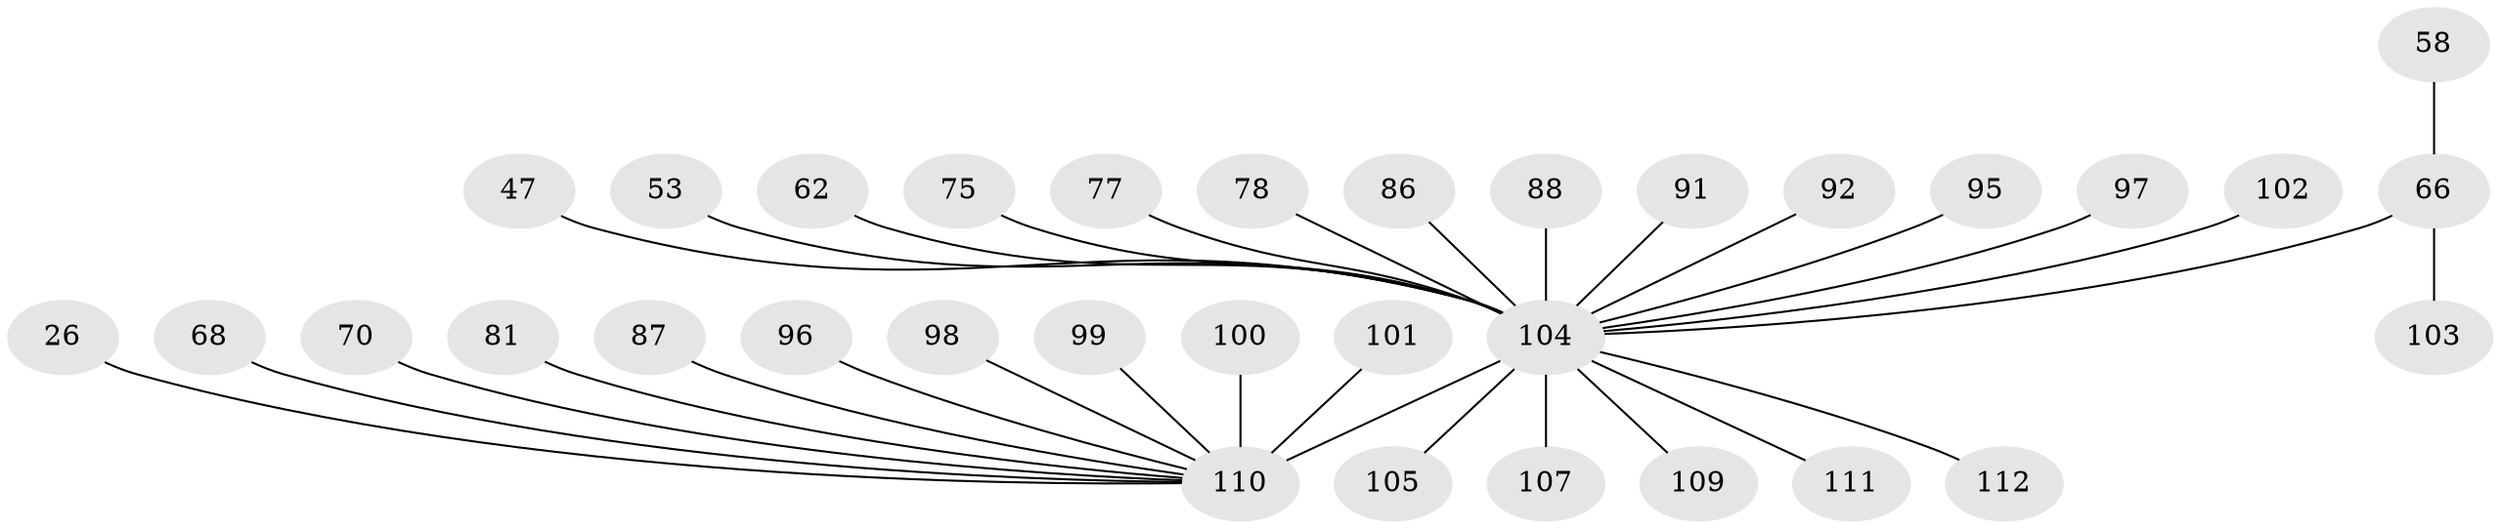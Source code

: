 // original degree distribution, {5: 0.05357142857142857, 6: 0.017857142857142856, 7: 0.008928571428571428, 3: 0.16071428571428573, 8: 0.017857142857142856, 4: 0.0625, 1: 0.41964285714285715, 2: 0.25892857142857145}
// Generated by graph-tools (version 1.1) at 2025/45/03/04/25 21:45:49]
// undirected, 33 vertices, 32 edges
graph export_dot {
graph [start="1"]
  node [color=gray90,style=filled];
  26;
  47;
  53;
  58;
  62;
  66 [super="+56"];
  68;
  70;
  75 [super="+73"];
  77 [super="+76"];
  78 [super="+41"];
  81 [super="+30+57"];
  86 [super="+84"];
  87 [super="+48"];
  88 [super="+67"];
  91;
  92 [super="+12"];
  95;
  96;
  97 [super="+45"];
  98;
  99;
  100 [super="+89"];
  101;
  102 [super="+61"];
  103 [super="+83"];
  104 [super="+80+28+72+93+85+43+44"];
  105;
  107 [super="+64"];
  109;
  110 [super="+74+82+108"];
  111;
  112 [super="+94"];
  26 -- 110;
  47 -- 104;
  53 -- 104;
  58 -- 66;
  62 -- 104;
  66 -- 103;
  66 -- 104 [weight=3];
  68 -- 110;
  70 -- 110;
  75 -- 104;
  77 -- 104 [weight=2];
  78 -- 104;
  81 -- 110;
  86 -- 104;
  87 -- 110;
  88 -- 104;
  91 -- 104;
  92 -- 104;
  95 -- 104;
  96 -- 110;
  97 -- 104;
  98 -- 110;
  99 -- 110;
  100 -- 110 [weight=2];
  101 -- 110;
  102 -- 104;
  104 -- 111;
  104 -- 110 [weight=11];
  104 -- 105;
  104 -- 107;
  104 -- 109;
  104 -- 112;
}
